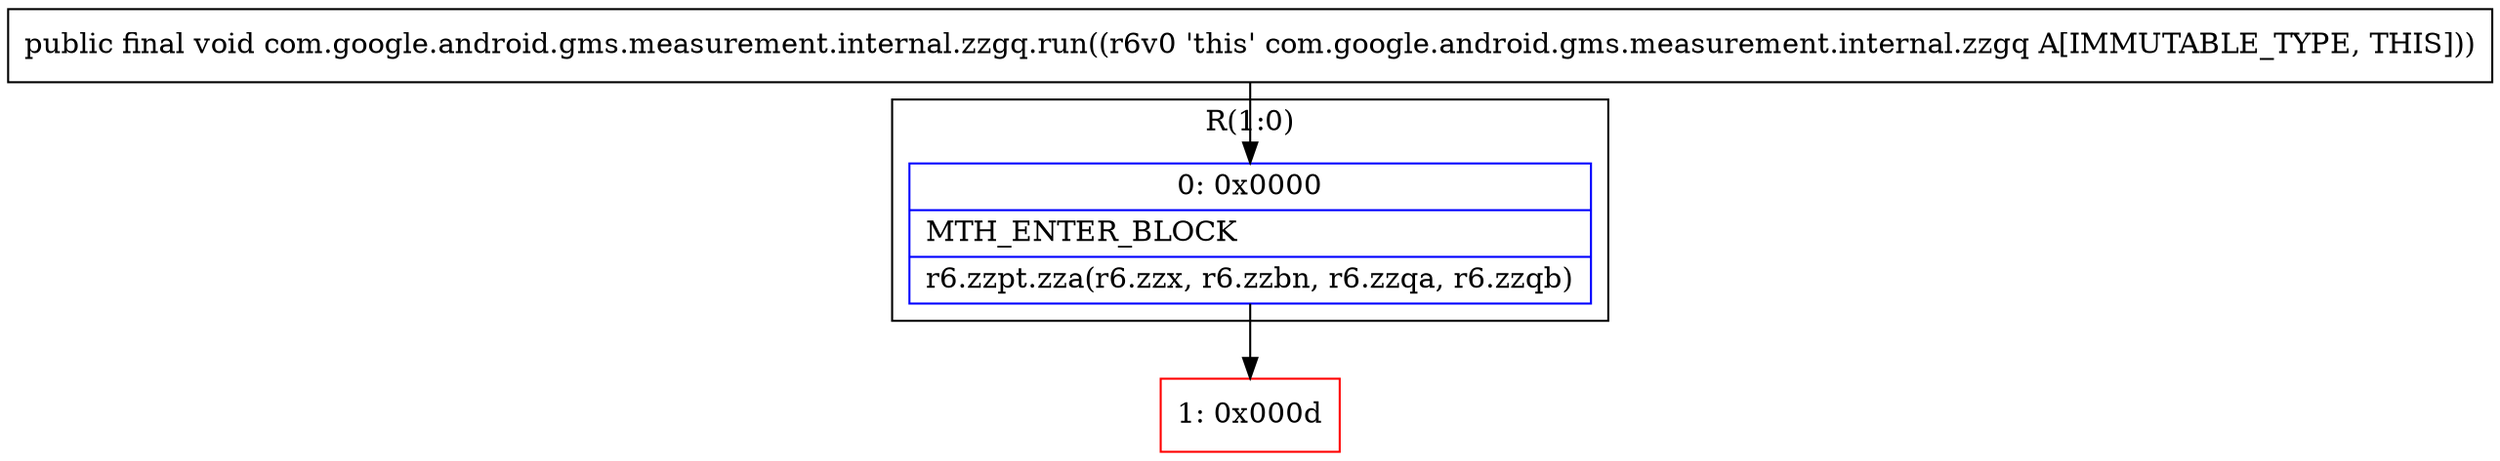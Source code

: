digraph "CFG forcom.google.android.gms.measurement.internal.zzgq.run()V" {
subgraph cluster_Region_339739 {
label = "R(1:0)";
node [shape=record,color=blue];
Node_0 [shape=record,label="{0\:\ 0x0000|MTH_ENTER_BLOCK\l|r6.zzpt.zza(r6.zzx, r6.zzbn, r6.zzqa, r6.zzqb)\l}"];
}
Node_1 [shape=record,color=red,label="{1\:\ 0x000d}"];
MethodNode[shape=record,label="{public final void com.google.android.gms.measurement.internal.zzgq.run((r6v0 'this' com.google.android.gms.measurement.internal.zzgq A[IMMUTABLE_TYPE, THIS])) }"];
MethodNode -> Node_0;
Node_0 -> Node_1;
}

